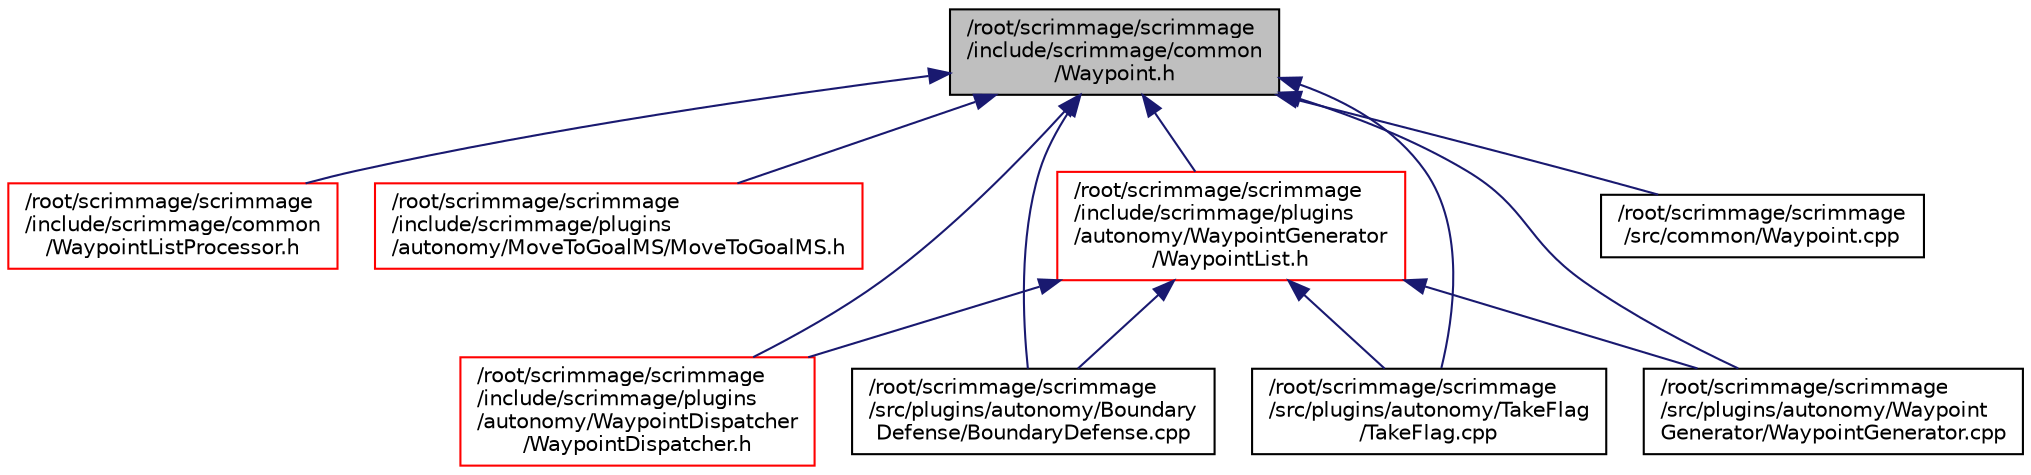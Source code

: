 digraph "/root/scrimmage/scrimmage/include/scrimmage/common/Waypoint.h"
{
 // LATEX_PDF_SIZE
  edge [fontname="Helvetica",fontsize="10",labelfontname="Helvetica",labelfontsize="10"];
  node [fontname="Helvetica",fontsize="10",shape=record];
  Node1 [label="/root/scrimmage/scrimmage\l/include/scrimmage/common\l/Waypoint.h",height=0.2,width=0.4,color="black", fillcolor="grey75", style="filled", fontcolor="black",tooltip="Brief file description."];
  Node1 -> Node2 [dir="back",color="midnightblue",fontsize="10",style="solid",fontname="Helvetica"];
  Node2 [label="/root/scrimmage/scrimmage\l/include/scrimmage/common\l/WaypointListProcessor.h",height=0.2,width=0.4,color="red", fillcolor="white", style="filled",URL="$WaypointListProcessor_8h.html",tooltip="Brief file description."];
  Node1 -> Node4 [dir="back",color="midnightblue",fontsize="10",style="solid",fontname="Helvetica"];
  Node4 [label="/root/scrimmage/scrimmage\l/include/scrimmage/plugins\l/autonomy/MoveToGoalMS/MoveToGoalMS.h",height=0.2,width=0.4,color="red", fillcolor="white", style="filled",URL="$MoveToGoalMS_8h.html",tooltip="Brief file description."];
  Node1 -> Node6 [dir="back",color="midnightblue",fontsize="10",style="solid",fontname="Helvetica"];
  Node6 [label="/root/scrimmage/scrimmage\l/include/scrimmage/plugins\l/autonomy/WaypointDispatcher\l/WaypointDispatcher.h",height=0.2,width=0.4,color="red", fillcolor="white", style="filled",URL="$WaypointDispatcher_8h.html",tooltip="Brief file description."];
  Node1 -> Node8 [dir="back",color="midnightblue",fontsize="10",style="solid",fontname="Helvetica"];
  Node8 [label="/root/scrimmage/scrimmage\l/include/scrimmage/plugins\l/autonomy/WaypointGenerator\l/WaypointList.h",height=0.2,width=0.4,color="red", fillcolor="white", style="filled",URL="$WaypointList_8h.html",tooltip="Brief file description."];
  Node8 -> Node6 [dir="back",color="midnightblue",fontsize="10",style="solid",fontname="Helvetica"];
  Node8 -> Node13 [dir="back",color="midnightblue",fontsize="10",style="solid",fontname="Helvetica"];
  Node13 [label="/root/scrimmage/scrimmage\l/src/plugins/autonomy/Boundary\lDefense/BoundaryDefense.cpp",height=0.2,width=0.4,color="black", fillcolor="white", style="filled",URL="$BoundaryDefense_8cpp.html",tooltip="Brief file description."];
  Node8 -> Node14 [dir="back",color="midnightblue",fontsize="10",style="solid",fontname="Helvetica"];
  Node14 [label="/root/scrimmage/scrimmage\l/src/plugins/autonomy/TakeFlag\l/TakeFlag.cpp",height=0.2,width=0.4,color="black", fillcolor="white", style="filled",URL="$TakeFlag_8cpp.html",tooltip="Brief file description."];
  Node8 -> Node12 [dir="back",color="midnightblue",fontsize="10",style="solid",fontname="Helvetica"];
  Node12 [label="/root/scrimmage/scrimmage\l/src/plugins/autonomy/Waypoint\lGenerator/WaypointGenerator.cpp",height=0.2,width=0.4,color="black", fillcolor="white", style="filled",URL="$WaypointGenerator_8cpp.html",tooltip="Brief file description."];
  Node1 -> Node15 [dir="back",color="midnightblue",fontsize="10",style="solid",fontname="Helvetica"];
  Node15 [label="/root/scrimmage/scrimmage\l/src/common/Waypoint.cpp",height=0.2,width=0.4,color="black", fillcolor="white", style="filled",URL="$Waypoint_8cpp.html",tooltip="Brief file description."];
  Node1 -> Node13 [dir="back",color="midnightblue",fontsize="10",style="solid",fontname="Helvetica"];
  Node1 -> Node14 [dir="back",color="midnightblue",fontsize="10",style="solid",fontname="Helvetica"];
  Node1 -> Node12 [dir="back",color="midnightblue",fontsize="10",style="solid",fontname="Helvetica"];
}
